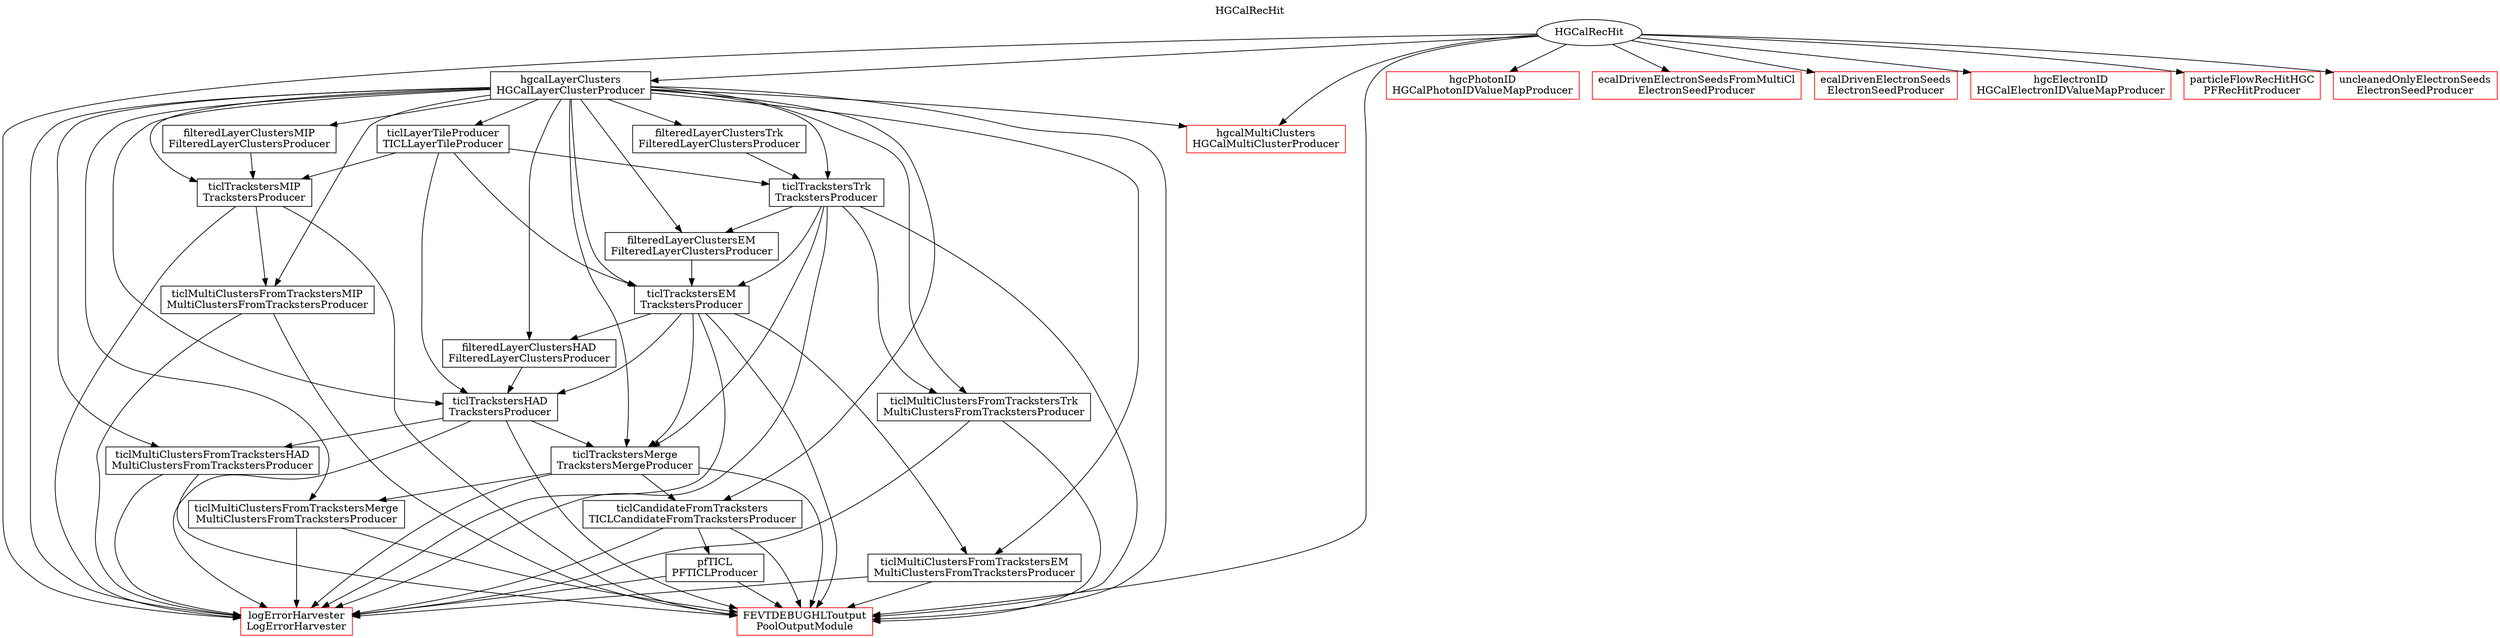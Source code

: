 digraph RECO { graph [label = "HGCalRecHit", labelloc=top];
64[label=HGCalRecHit, tooltip=HGCalRecHitProducer, color=black];
552[label="logErrorHarvester\nLogErrorHarvester", tooltip=LogErrorHarvester, color=red, shape=box];
64 -> 552;
440[label="hgcPhotonID\nHGCalPhotonIDValueMapProducer", tooltip=HGCalPhotonIDValueMapProducer, color=red, shape=box];
64 -> 440;
442[label="hgcalLayerClusters\nHGCalLayerClusterProducer", tooltip=HGCalLayerClusterProducer, color=black, shape=box];
64 -> 442;
56[label="FEVTDEBUGHLToutput\nPoolOutputModule", tooltip=PoolOutputModule, color=red, shape=box];
64 -> 56;
319[label="ecalDrivenElectronSeedsFromMultiCl\nElectronSeedProducer", tooltip=ElectronSeedProducer, color=red, shape=box];
64 -> 319;
318[label="ecalDrivenElectronSeeds\nElectronSeedProducer", tooltip=ElectronSeedProducer, color=red, shape=box];
64 -> 318;
439[label="hgcElectronID\nHGCalElectronIDValueMapProducer", tooltip=HGCalElectronIDValueMapProducer, color=red, shape=box];
64 -> 439;
443[label="hgcalMultiClusters\nHGCalMultiClusterProducer", tooltip=HGCalMultiClusterProducer, color=red, shape=box];
64 -> 443;
804[label="particleFlowRecHitHGC\nPFRecHitProducer", tooltip=PFRecHitProducer, color=red, shape=box];
64 -> 804;
1583[label="uncleanedOnlyElectronSeeds\nElectronSeedProducer", tooltip=ElectronSeedProducer, color=red, shape=box];
64 -> 1583;
383[label="filteredLayerClustersMIP\nFilteredLayerClustersProducer", tooltip=FilteredLayerClustersProducer, color=black, shape=box];
442 -> 383;
384[label="filteredLayerClustersTrk\nFilteredLayerClustersProducer", tooltip=FilteredLayerClustersProducer, color=black, shape=box];
442 -> 384;
1524[label="ticlCandidateFromTracksters\nTICLCandidateFromTrackstersProducer", tooltip=TICLCandidateFromTrackstersProducer, color=black, shape=box];
442 -> 1524;
1537[label="ticlTrackstersTrk\nTrackstersProducer", tooltip=TrackstersProducer, color=black, shape=box];
442 -> 1537;
1527[label="ticlMultiClustersFromTrackstersHAD\nMultiClustersFromTrackstersProducer", tooltip=MultiClustersFromTrackstersProducer, color=black, shape=box];
442 -> 1527;
442 -> 56;
1525[label="ticlLayerTileProducer\nTICLLayerTileProducer", tooltip=TICLLayerTileProducer, color=black, shape=box];
442 -> 1525;
1536[label="ticlTrackstersMerge\nTrackstersMergeProducer", tooltip=TrackstersMergeProducer, color=black, shape=box];
442 -> 1536;
381[label="filteredLayerClustersEM\nFilteredLayerClustersProducer", tooltip=FilteredLayerClustersProducer, color=black, shape=box];
442 -> 381;
382[label="filteredLayerClustersHAD\nFilteredLayerClustersProducer", tooltip=FilteredLayerClustersProducer, color=black, shape=box];
442 -> 382;
1533[label="ticlTrackstersEM\nTrackstersProducer", tooltip=TrackstersProducer, color=black, shape=box];
442 -> 1533;
1526[label="ticlMultiClustersFromTrackstersEM\nMultiClustersFromTrackstersProducer", tooltip=MultiClustersFromTrackstersProducer, color=black, shape=box];
442 -> 1526;
442 -> 552;
442 -> 443;
1528[label="ticlMultiClustersFromTrackstersMIP\nMultiClustersFromTrackstersProducer", tooltip=MultiClustersFromTrackstersProducer, color=black, shape=box];
442 -> 1528;
1535[label="ticlTrackstersMIP\nTrackstersProducer", tooltip=TrackstersProducer, color=black, shape=box];
442 -> 1535;
1529[label="ticlMultiClustersFromTrackstersMerge\nMultiClustersFromTrackstersProducer", tooltip=MultiClustersFromTrackstersProducer, color=black, shape=box];
442 -> 1529;
1534[label="ticlTrackstersHAD\nTrackstersProducer", tooltip=TrackstersProducer, color=black, shape=box];
442 -> 1534;
1530[label="ticlMultiClustersFromTrackstersTrk\nMultiClustersFromTrackstersProducer", tooltip=MultiClustersFromTrackstersProducer, color=black, shape=box];
442 -> 1530;
383 -> 1535;
384 -> 1537;
1524 -> 56;
1524 -> 552;
1252[label="pfTICL\nPFTICLProducer", tooltip=PFTICLProducer, color=black, shape=box];
1524 -> 1252;
1537 -> 552;
1537 -> 1533;
1537 -> 56;
1537 -> 381;
1537 -> 1530;
1537 -> 1536;
1527 -> 56;
1527 -> 552;
1525 -> 1533;
1525 -> 1534;
1525 -> 1535;
1525 -> 1537;
1536 -> 56;
1536 -> 552;
1536 -> 1524;
1536 -> 1529;
381 -> 1533;
382 -> 1534;
1533 -> 552;
1533 -> 56;
1533 -> 1536;
1533 -> 382;
1533 -> 1526;
1533 -> 1534;
1526 -> 56;
1526 -> 552;
1528 -> 56;
1528 -> 552;
1535 -> 56;
1535 -> 552;
1535 -> 1528;
1529 -> 56;
1529 -> 552;
1534 -> 56;
1534 -> 552;
1534 -> 1536;
1534 -> 1527;
1530 -> 56;
1530 -> 552;
1252 -> 56;
1252 -> 552;
}

